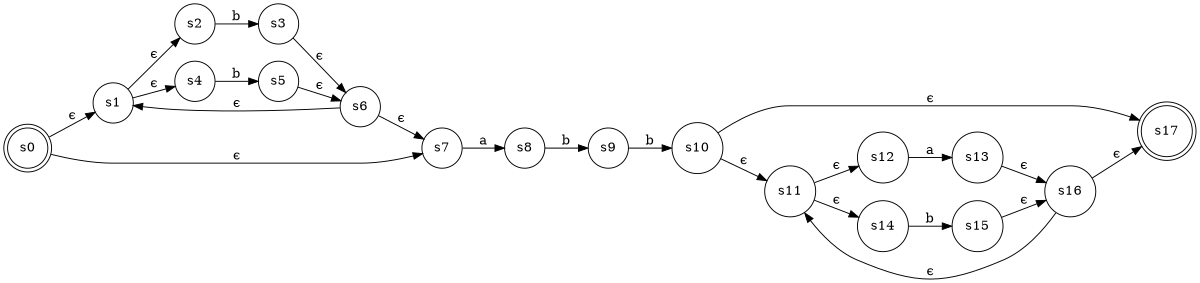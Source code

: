 digraph finite_state_machine {
	rankdir=LR size="8,5"
	node [shape=doublecircle]
	s0
	s17

	node [shape=circle]
	s0 -> s1 [label="ϵ
"]
	s0 -> s7 [label="ϵ
"]
	s1 -> s2 [label="ϵ
"]
	s1 -> s4 [label="ϵ
"]
	s2 -> s3 [label=b
]
	s3 -> s6 [label="ϵ
"]
	s4 -> s5 [label=b
]
	s5 -> s6 [label="ϵ
"]
	s6 -> s7 [label="ϵ
"]
	s6 -> s1 [label="ϵ
"]
	s7 -> s8 [label=a
]
	s8 -> s9 [label=b
]
	s9 -> s10 [label=b
]
	s10 -> s11 [label="ϵ
"]
	s10 -> s17 [label="ϵ
"]
	s11 -> s12 [label="ϵ
"]
	s11 -> s14 [label="ϵ
"]
	s12 -> s13 [label=a
]
	s13 -> s16 [label="ϵ
"]
	s14 -> s15 [label=b
]
	s15 -> s16 [label="ϵ
"]
	s16 -> s17 [label="ϵ
"]
	s16 -> s11 [label="ϵ
"]
}
